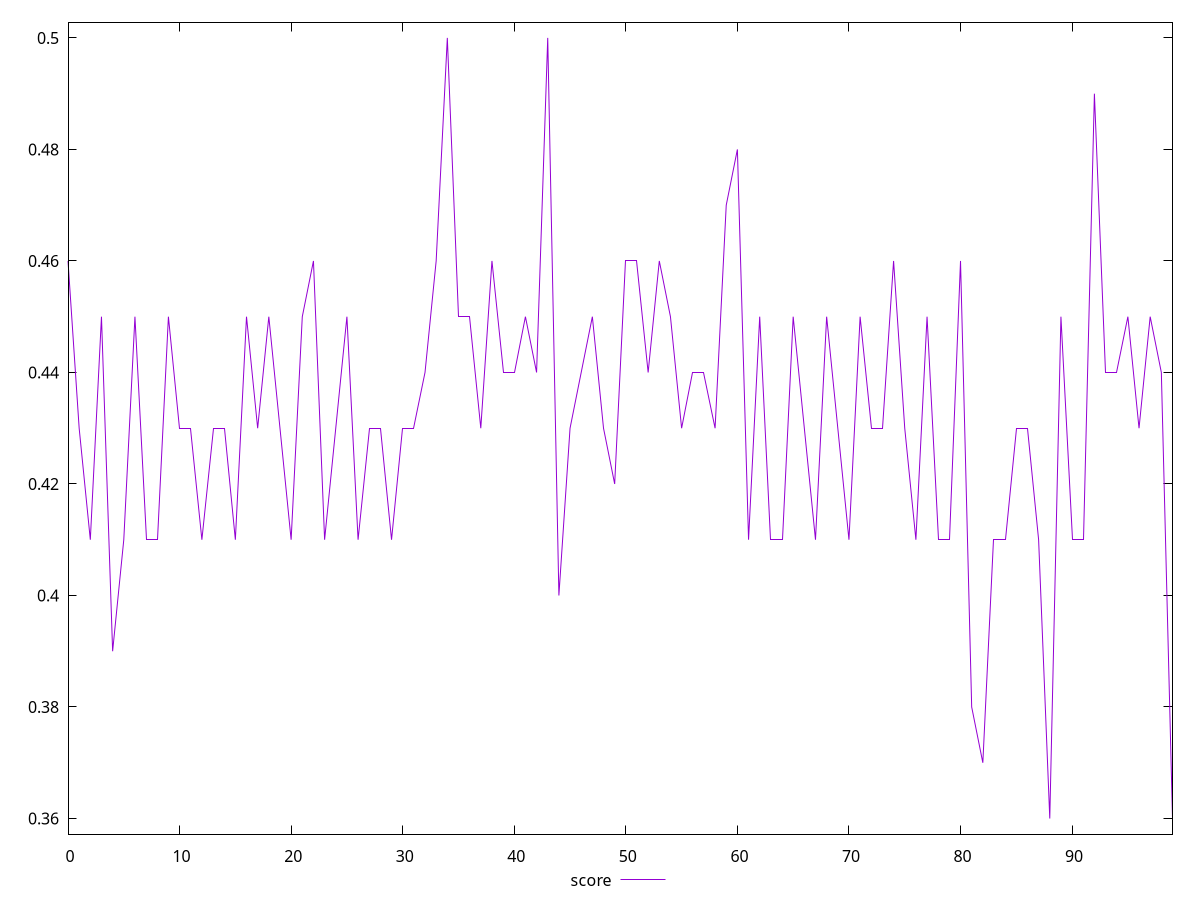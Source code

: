 reset

$score <<EOF
0 0.46
1 0.43
2 0.41
3 0.45
4 0.39
5 0.41
6 0.45
7 0.41
8 0.41
9 0.45
10 0.43
11 0.43
12 0.41
13 0.43
14 0.43
15 0.41
16 0.45
17 0.43
18 0.45
19 0.43
20 0.41
21 0.45
22 0.46
23 0.41
24 0.43
25 0.45
26 0.41
27 0.43
28 0.43
29 0.41
30 0.43
31 0.43
32 0.44
33 0.46
34 0.5
35 0.45
36 0.45
37 0.43
38 0.46
39 0.44
40 0.44
41 0.45
42 0.44
43 0.5
44 0.4
45 0.43
46 0.44
47 0.45
48 0.43
49 0.42
50 0.46
51 0.46
52 0.44
53 0.46
54 0.45
55 0.43
56 0.44
57 0.44
58 0.43
59 0.47
60 0.48
61 0.41
62 0.45
63 0.41
64 0.41
65 0.45
66 0.43
67 0.41
68 0.45
69 0.43
70 0.41
71 0.45
72 0.43
73 0.43
74 0.46
75 0.43
76 0.41
77 0.45
78 0.41
79 0.41
80 0.46
81 0.38
82 0.37
83 0.41
84 0.41
85 0.43
86 0.43
87 0.41
88 0.36
89 0.45
90 0.41
91 0.41
92 0.49
93 0.44
94 0.44
95 0.45
96 0.43
97 0.45
98 0.44
99 0.36
EOF

set key outside below
set xrange [0:99]
set yrange [0.35719999999999996:0.5028]
set trange [0.35719999999999996:0.5028]
set terminal svg size 640, 500 enhanced background rgb 'white'
set output "reprap/uses-webp-images/samples/pages+cached+noexternal/score/values.svg"

plot $score title "score" with line

reset
